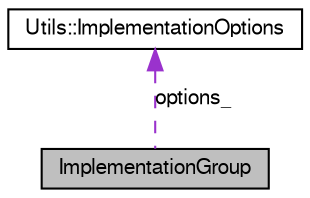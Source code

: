 digraph G
{
  bgcolor="transparent";
  edge [fontname="FreeSans",fontsize=10,labelfontname="FreeSans",labelfontsize=10];
  node [fontname="FreeSans",fontsize=10,shape=record];
  Node1 [label="ImplementationGroup",height=0.2,width=0.4,color="black", fillcolor="grey75", style="filled" fontcolor="black"];
  Node2 -> Node1 [dir=back,color="darkorchid3",fontsize=10,style="dashed",label="options_",fontname="FreeSans"];
  Node2 [label="Utils::ImplementationOptions",height=0.2,width=0.4,color="black",URL="$struct_utils_1_1_implementation_options.html",tooltip="Contains firmness search settings."];
}
